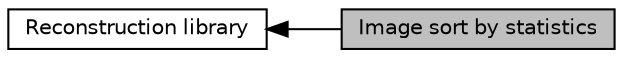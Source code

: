 digraph "Image sort by statistics"
{
  edge [fontname="Helvetica",fontsize="10",labelfontname="Helvetica",labelfontsize="10"];
  node [fontname="Helvetica",fontsize="10",shape=record];
  rankdir=LR;
  Node1 [label="Reconstruction library",height=0.2,width=0.4,color="black", fillcolor="white", style="filled",URL="$group__ReconsLibrary.html"];
  Node0 [label="Image sort by statistics",height=0.2,width=0.4,color="black", fillcolor="grey75", style="filled", fontcolor="black"];
  Node1->Node0 [shape=plaintext, dir="back", style="solid"];
}
